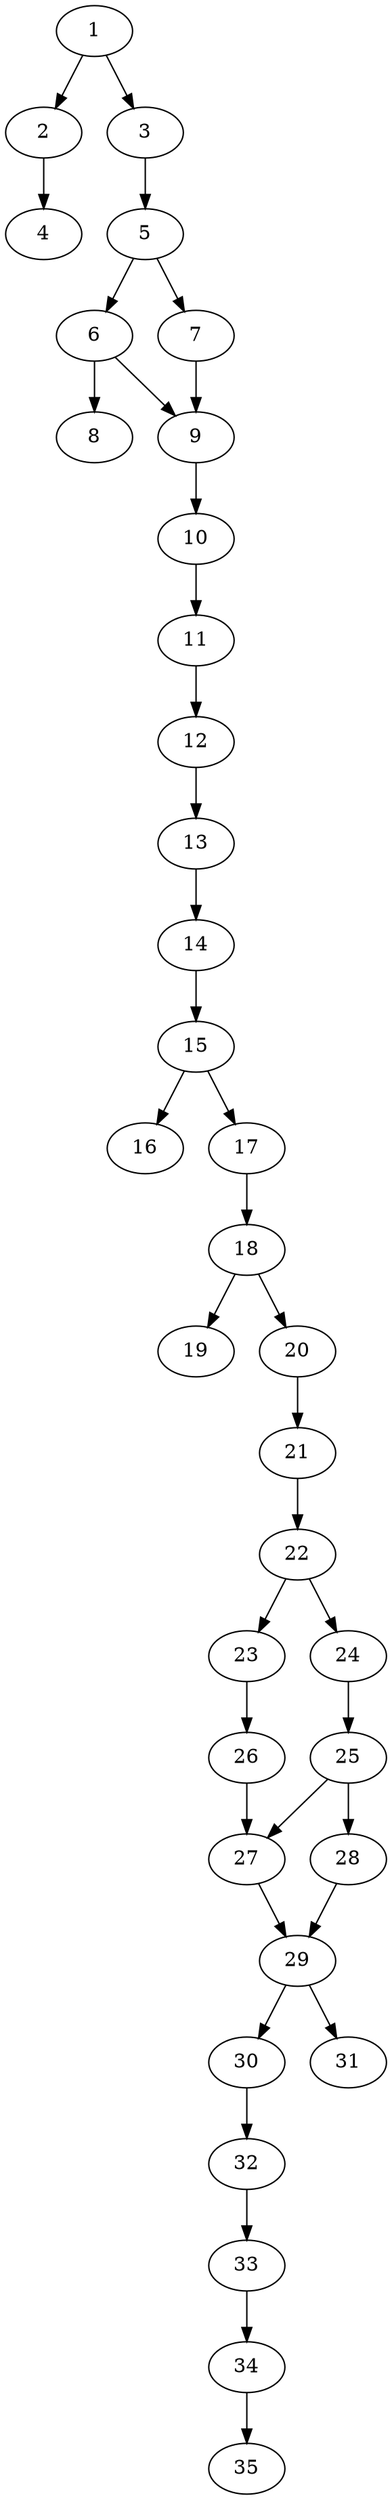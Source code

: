 // DAG automatically generated by daggen at Thu Oct  3 14:05:37 2019
// ./daggen --dot -n 35 --ccr 0.3 --fat 0.3 --regular 0.5 --density 0.6 --mindata 5242880 --maxdata 52428800 
digraph G {
  1 [size="103741440", alpha="0.15", expect_size="31122432"] 
  1 -> 2 [size ="31122432"]
  1 -> 3 [size ="31122432"]
  2 [size="128525653", alpha="0.16", expect_size="38557696"] 
  2 -> 4 [size ="38557696"]
  3 [size="156419413", alpha="0.14", expect_size="46925824"] 
  3 -> 5 [size ="46925824"]
  4 [size="123033600", alpha="0.18", expect_size="36910080"] 
  5 [size="148391253", alpha="0.04", expect_size="44517376"] 
  5 -> 6 [size ="44517376"]
  5 -> 7 [size ="44517376"]
  6 [size="174520320", alpha="0.16", expect_size="52356096"] 
  6 -> 8 [size ="52356096"]
  6 -> 9 [size ="52356096"]
  7 [size="56432640", alpha="0.04", expect_size="16929792"] 
  7 -> 9 [size ="16929792"]
  8 [size="103724373", alpha="0.02", expect_size="31117312"] 
  9 [size="57586347", alpha="0.16", expect_size="17275904"] 
  9 -> 10 [size ="17275904"]
  10 [size="115411627", alpha="0.02", expect_size="34623488"] 
  10 -> 11 [size ="34623488"]
  11 [size="163222187", alpha="0.11", expect_size="48966656"] 
  11 -> 12 [size ="48966656"]
  12 [size="125197653", alpha="0.19", expect_size="37559296"] 
  12 -> 13 [size ="37559296"]
  13 [size="97617920", alpha="0.18", expect_size="29285376"] 
  13 -> 14 [size ="29285376"]
  14 [size="52312747", alpha="0.11", expect_size="15693824"] 
  14 -> 15 [size ="15693824"]
  15 [size="36058453", alpha="0.11", expect_size="10817536"] 
  15 -> 16 [size ="10817536"]
  15 -> 17 [size ="10817536"]
  16 [size="70079147", alpha="0.15", expect_size="21023744"] 
  17 [size="38580907", alpha="0.15", expect_size="11574272"] 
  17 -> 18 [size ="11574272"]
  18 [size="66798933", alpha="0.12", expect_size="20039680"] 
  18 -> 19 [size ="20039680"]
  18 -> 20 [size ="20039680"]
  19 [size="86251520", alpha="0.11", expect_size="25875456"] 
  20 [size="55596373", alpha="0.16", expect_size="16678912"] 
  20 -> 21 [size ="16678912"]
  21 [size="70539947", alpha="0.13", expect_size="21161984"] 
  21 -> 22 [size ="21161984"]
  22 [size="156972373", alpha="0.04", expect_size="47091712"] 
  22 -> 23 [size ="47091712"]
  22 -> 24 [size ="47091712"]
  23 [size="149248000", alpha="0.13", expect_size="44774400"] 
  23 -> 26 [size ="44774400"]
  24 [size="135922347", alpha="0.15", expect_size="40776704"] 
  24 -> 25 [size ="40776704"]
  25 [size="64907947", alpha="0.13", expect_size="19472384"] 
  25 -> 27 [size ="19472384"]
  25 -> 28 [size ="19472384"]
  26 [size="151671467", alpha="0.12", expect_size="45501440"] 
  26 -> 27 [size ="45501440"]
  27 [size="111725227", alpha="0.15", expect_size="33517568"] 
  27 -> 29 [size ="33517568"]
  28 [size="74591573", alpha="0.10", expect_size="22377472"] 
  28 -> 29 [size ="22377472"]
  29 [size="165147307", alpha="0.09", expect_size="49544192"] 
  29 -> 30 [size ="49544192"]
  29 -> 31 [size ="49544192"]
  30 [size="91760640", alpha="0.01", expect_size="27528192"] 
  30 -> 32 [size ="27528192"]
  31 [size="63784960", alpha="0.12", expect_size="19135488"] 
  32 [size="167485440", alpha="0.16", expect_size="50245632"] 
  32 -> 33 [size ="50245632"]
  33 [size="42059093", alpha="0.11", expect_size="12617728"] 
  33 -> 34 [size ="12617728"]
  34 [size="141021867", alpha="0.10", expect_size="42306560"] 
  34 -> 35 [size ="42306560"]
  35 [size="98071893", alpha="0.11", expect_size="29421568"] 
}
